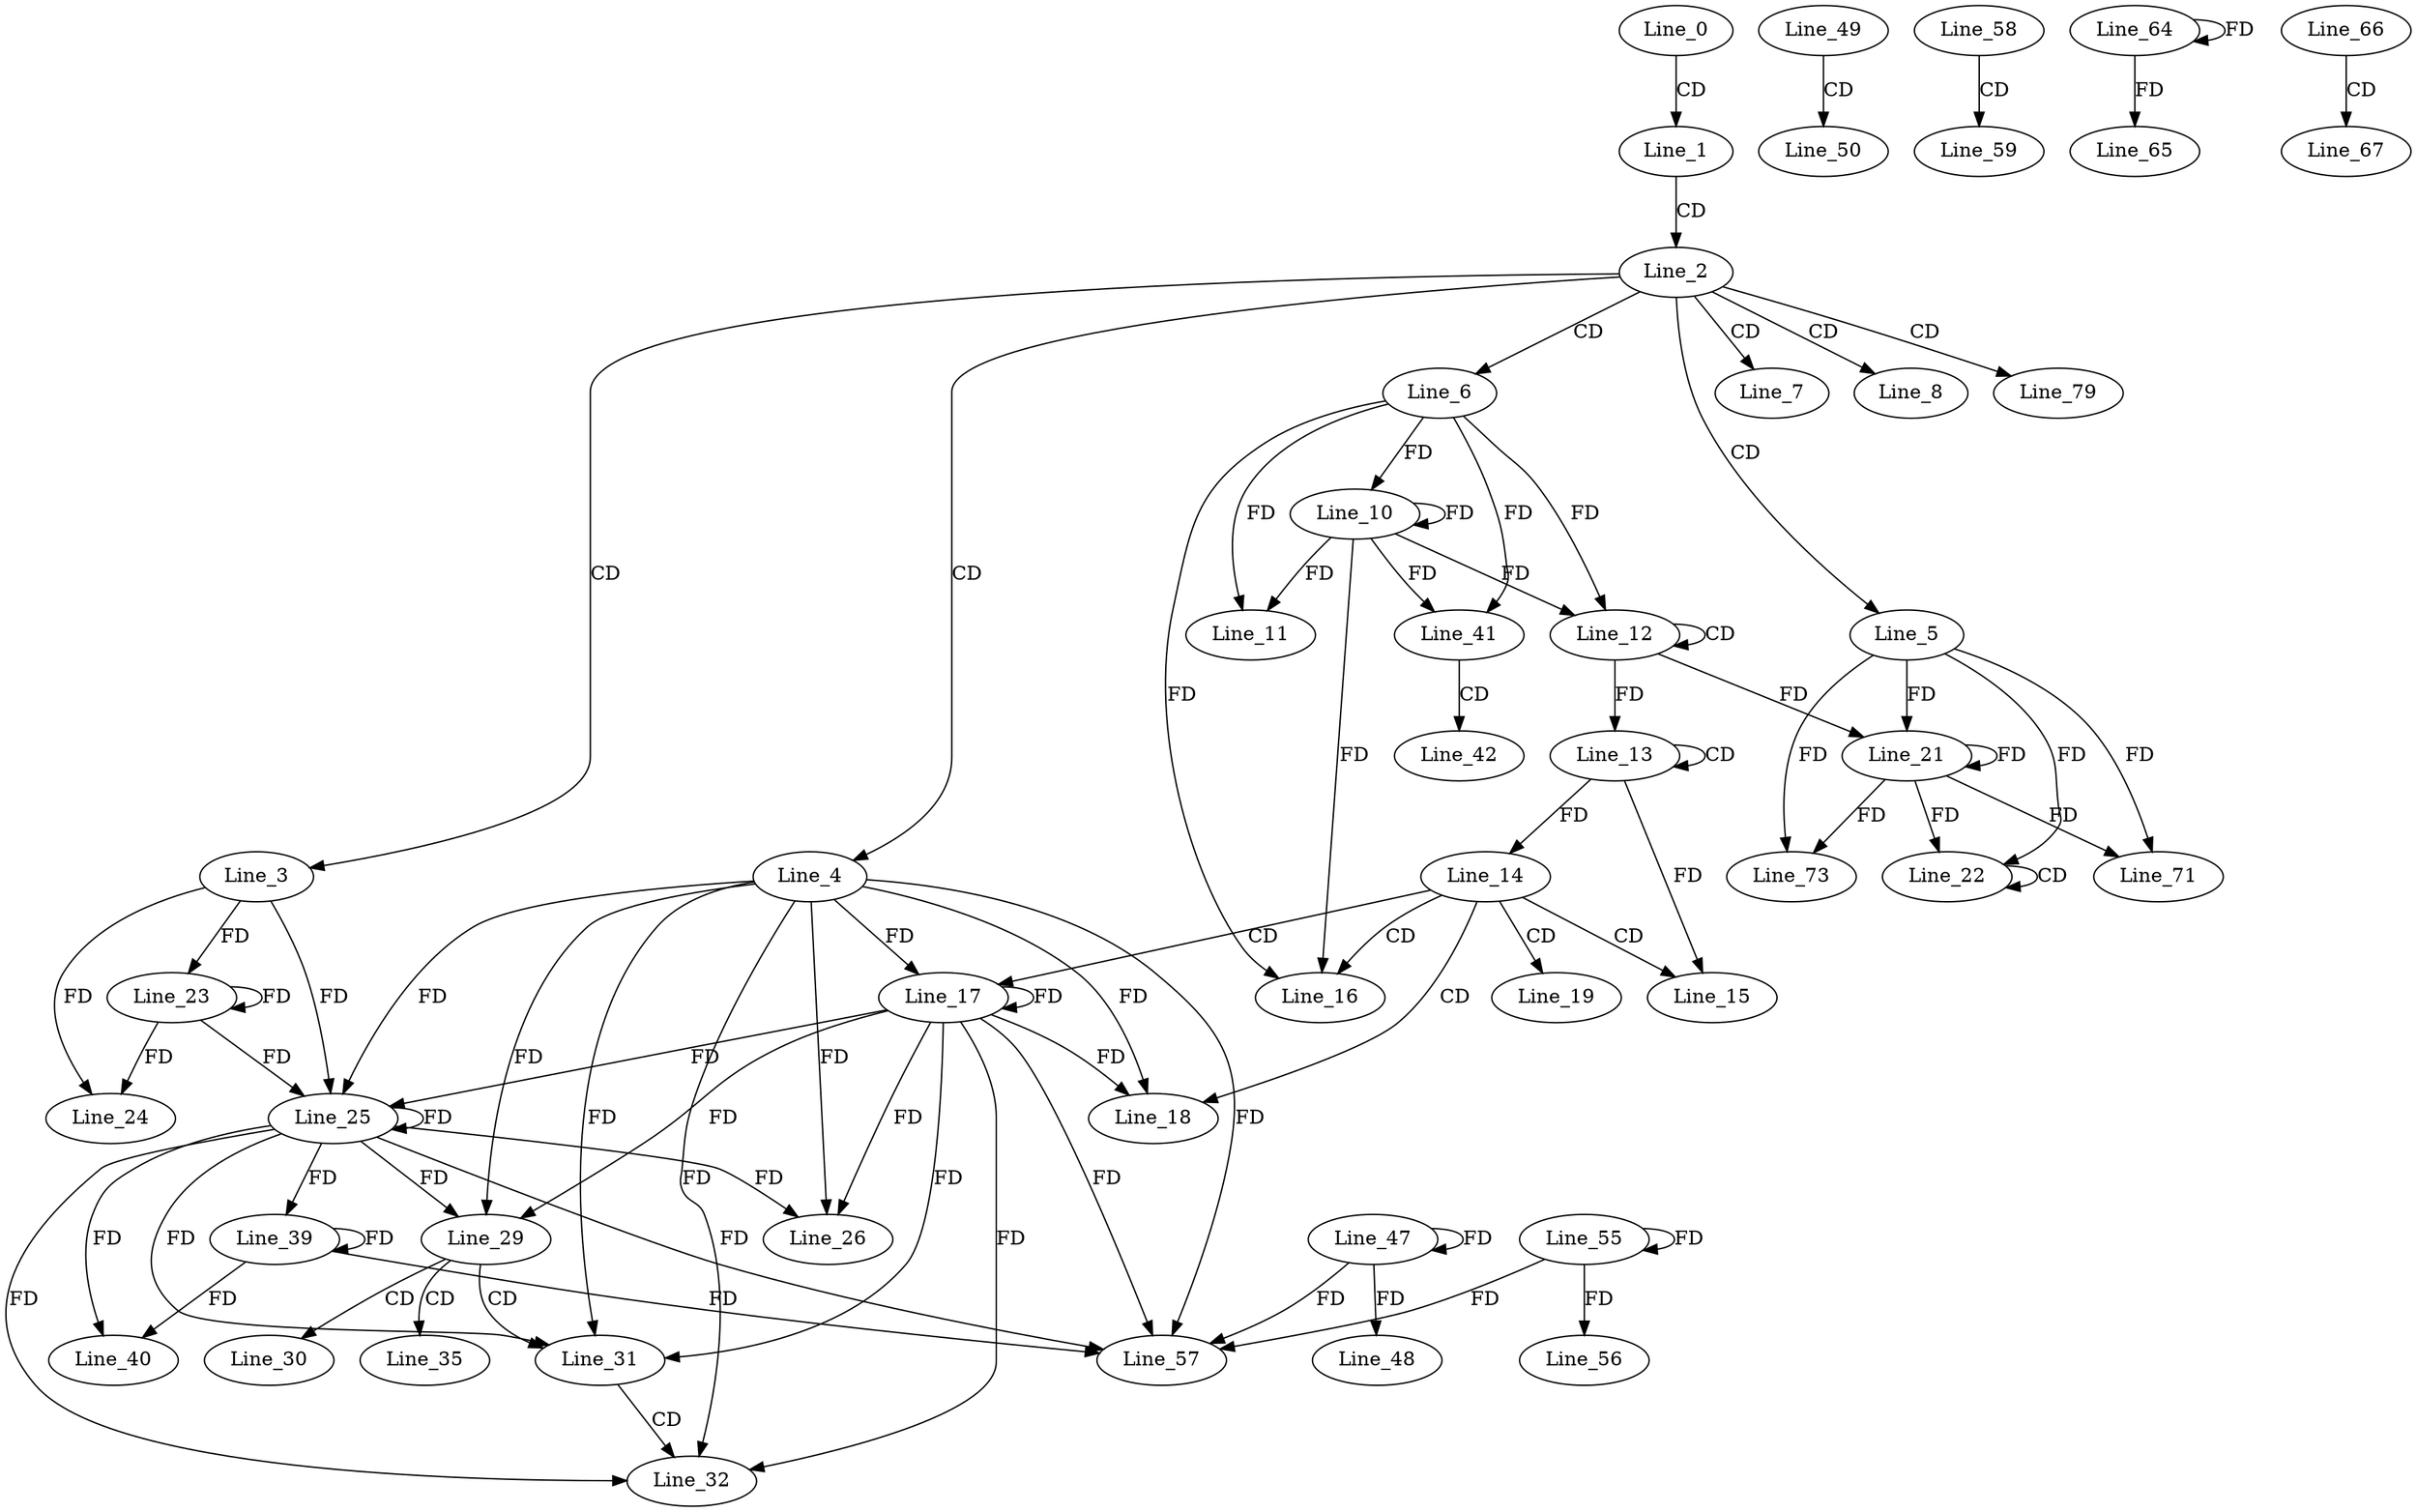 digraph G {
  Line_0;
  Line_1;
  Line_2;
  Line_3;
  Line_4;
  Line_5;
  Line_6;
  Line_7;
  Line_8;
  Line_10;
  Line_11;
  Line_12;
  Line_12;
  Line_13;
  Line_13;
  Line_13;
  Line_14;
  Line_15;
  Line_16;
  Line_17;
  Line_18;
  Line_19;
  Line_21;
  Line_21;
  Line_22;
  Line_22;
  Line_23;
  Line_24;
  Line_25;
  Line_25;
  Line_26;
  Line_29;
  Line_30;
  Line_31;
  Line_31;
  Line_31;
  Line_32;
  Line_32;
  Line_35;
  Line_39;
  Line_40;
  Line_41;
  Line_42;
  Line_47;
  Line_48;
  Line_49;
  Line_50;
  Line_55;
  Line_56;
  Line_57;
  Line_58;
  Line_59;
  Line_64;
  Line_65;
  Line_66;
  Line_67;
  Line_71;
  Line_73;
  Line_79;
  Line_0 -> Line_1 [ label="CD" ];
  Line_1 -> Line_2 [ label="CD" ];
  Line_2 -> Line_3 [ label="CD" ];
  Line_2 -> Line_4 [ label="CD" ];
  Line_2 -> Line_5 [ label="CD" ];
  Line_2 -> Line_6 [ label="CD" ];
  Line_2 -> Line_7 [ label="CD" ];
  Line_2 -> Line_8 [ label="CD" ];
  Line_6 -> Line_10 [ label="FD" ];
  Line_10 -> Line_10 [ label="FD" ];
  Line_6 -> Line_11 [ label="FD" ];
  Line_10 -> Line_11 [ label="FD" ];
  Line_12 -> Line_12 [ label="CD" ];
  Line_6 -> Line_12 [ label="FD" ];
  Line_10 -> Line_12 [ label="FD" ];
  Line_13 -> Line_13 [ label="CD" ];
  Line_12 -> Line_13 [ label="FD" ];
  Line_13 -> Line_14 [ label="FD" ];
  Line_14 -> Line_15 [ label="CD" ];
  Line_13 -> Line_15 [ label="FD" ];
  Line_14 -> Line_16 [ label="CD" ];
  Line_6 -> Line_16 [ label="FD" ];
  Line_10 -> Line_16 [ label="FD" ];
  Line_14 -> Line_17 [ label="CD" ];
  Line_4 -> Line_17 [ label="FD" ];
  Line_17 -> Line_17 [ label="FD" ];
  Line_14 -> Line_18 [ label="CD" ];
  Line_4 -> Line_18 [ label="FD" ];
  Line_17 -> Line_18 [ label="FD" ];
  Line_14 -> Line_19 [ label="CD" ];
  Line_5 -> Line_21 [ label="FD" ];
  Line_21 -> Line_21 [ label="FD" ];
  Line_12 -> Line_21 [ label="FD" ];
  Line_22 -> Line_22 [ label="CD" ];
  Line_5 -> Line_22 [ label="FD" ];
  Line_21 -> Line_22 [ label="FD" ];
  Line_3 -> Line_23 [ label="FD" ];
  Line_23 -> Line_23 [ label="FD" ];
  Line_3 -> Line_24 [ label="FD" ];
  Line_23 -> Line_24 [ label="FD" ];
  Line_4 -> Line_25 [ label="FD" ];
  Line_17 -> Line_25 [ label="FD" ];
  Line_25 -> Line_25 [ label="FD" ];
  Line_3 -> Line_25 [ label="FD" ];
  Line_23 -> Line_25 [ label="FD" ];
  Line_4 -> Line_26 [ label="FD" ];
  Line_17 -> Line_26 [ label="FD" ];
  Line_25 -> Line_26 [ label="FD" ];
  Line_4 -> Line_29 [ label="FD" ];
  Line_17 -> Line_29 [ label="FD" ];
  Line_25 -> Line_29 [ label="FD" ];
  Line_29 -> Line_30 [ label="CD" ];
  Line_29 -> Line_31 [ label="CD" ];
  Line_4 -> Line_31 [ label="FD" ];
  Line_17 -> Line_31 [ label="FD" ];
  Line_25 -> Line_31 [ label="FD" ];
  Line_31 -> Line_32 [ label="CD" ];
  Line_4 -> Line_32 [ label="FD" ];
  Line_17 -> Line_32 [ label="FD" ];
  Line_25 -> Line_32 [ label="FD" ];
  Line_29 -> Line_35 [ label="CD" ];
  Line_25 -> Line_39 [ label="FD" ];
  Line_39 -> Line_39 [ label="FD" ];
  Line_25 -> Line_40 [ label="FD" ];
  Line_39 -> Line_40 [ label="FD" ];
  Line_6 -> Line_41 [ label="FD" ];
  Line_10 -> Line_41 [ label="FD" ];
  Line_41 -> Line_42 [ label="CD" ];
  Line_47 -> Line_47 [ label="FD" ];
  Line_47 -> Line_48 [ label="FD" ];
  Line_49 -> Line_50 [ label="CD" ];
  Line_55 -> Line_55 [ label="FD" ];
  Line_55 -> Line_56 [ label="FD" ];
  Line_4 -> Line_57 [ label="FD" ];
  Line_17 -> Line_57 [ label="FD" ];
  Line_25 -> Line_57 [ label="FD" ];
  Line_39 -> Line_57 [ label="FD" ];
  Line_47 -> Line_57 [ label="FD" ];
  Line_55 -> Line_57 [ label="FD" ];
  Line_58 -> Line_59 [ label="CD" ];
  Line_64 -> Line_64 [ label="FD" ];
  Line_64 -> Line_65 [ label="FD" ];
  Line_66 -> Line_67 [ label="CD" ];
  Line_5 -> Line_71 [ label="FD" ];
  Line_21 -> Line_71 [ label="FD" ];
  Line_5 -> Line_73 [ label="FD" ];
  Line_21 -> Line_73 [ label="FD" ];
  Line_2 -> Line_79 [ label="CD" ];
}
